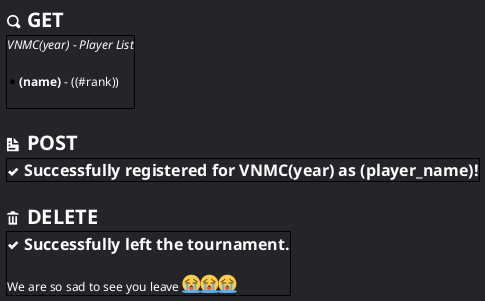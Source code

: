 @startsalt player
	<style>
		saltDiagram {
			BackgroundColor #242429
		}
	</style>
	{
		= <color:#ffffff><&magnifying-glass> GET
		{+
			==== <color:#ffffff>VNMC(year) - Player List
			.
			*<color:#ffffff>**(name)** - ((#rank))
			/' rest of players '/ .
		}
		.
		= <color:#ffffff><&document> POST
		{+
			== <color:#ffffff><&check> Successfully registered for VNMC(year) as (player_name)!
		}
		.
		= <color:#ffffff><&trash> DELETE
		{+
			== <color:#ffffff><&check> Successfully left the tournament.
			.
			<color:#ffffff>We are so sad to see you leave <:1f62d:><:1f62d:><:1f62d:>
		}
	}
@endsalt